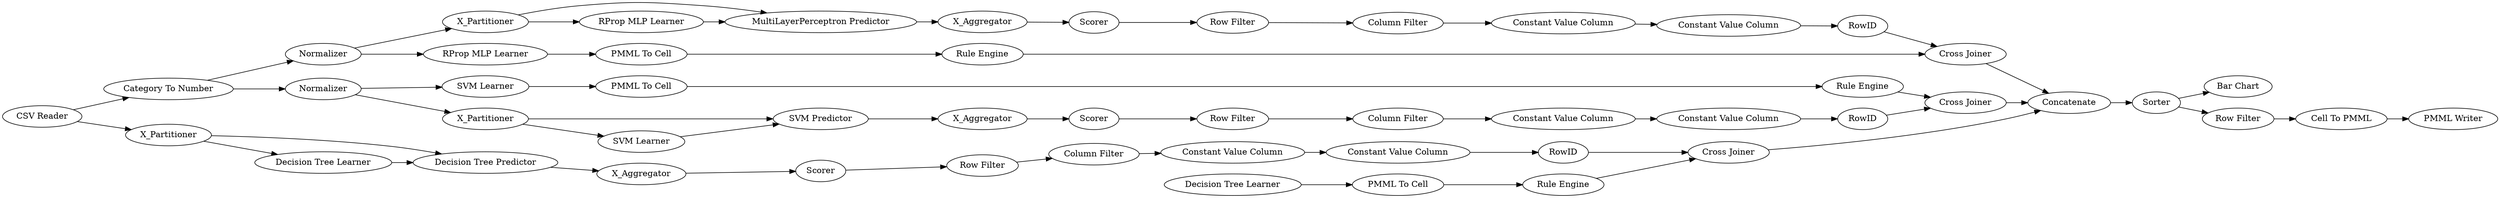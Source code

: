 digraph {
	"8528535939342201779_38" [label="Cross Joiner"]
	"-3294144036330056250_293" [label=RowID]
	"4909902054159993059_28" [label="PMML To Cell"]
	"-6162995693541750382_293" [label=RowID]
	"7075204803187216260_35" [label="Rule Engine"]
	"7075204803187216260_33" [label="SVM Learner"]
	"6533444271231028990_31" [label="Decision Tree Learner"]
	"6533444271231028990_2" [label=X_Partitioner]
	"-4542139229716910979_293" [label=RowID]
	"2689741979980703088_41" [label=Scorer]
	"-4542139229716910979_9" [label="Row Filter"]
	"8528535939342201779_40" [label=Scorer]
	"-3294144036330056250_290" [label="Constant Value Column"]
	"7247051905193278879_62" [label="CSV Reader"]
	"-4542139229716910979_292" [label="Constant Value Column"]
	"-4542139229716910979_290" [label="Constant Value Column"]
	"-3294144036330056250_294" [label="Column Filter"]
	"8528535939342201779_31" [label="RProp MLP Learner"]
	"-97513037385584005_34" [label="Rule Engine"]
	"2689741979980703088_40" [label=Normalizer]
	"2689741979980703088_32" [label="SVM Predictor"]
	"-6162995693541750382_290" [label="Constant Value Column"]
	"6533444271231028990_39" [label=Scorer]
	"-6162995693541750382_9" [label="Row Filter"]
	"4909902054159993059_34" [label="Rule Engine"]
	"6533444271231028990_7" [label=X_Aggregator]
	"2689741979980703088_31" [label="SVM Learner"]
	"8528535939342201779_2" [label=X_Partitioner]
	"7247051905193278879_63" [label="Bar Chart"]
	"-4542139229716910979_294" [label="Column Filter"]
	"8528535939342201779_39" [label=Normalizer]
	"7075204803187216260_34" [label="PMML To Cell"]
	"7247051905193278879_58" [label="Category To Number"]
	"-3294144036330056250_9" [label="Row Filter"]
	"-97513037385584005_22" [label="PMML To Cell"]
	"6533444271231028990_32" [label="Decision Tree Predictor"]
	"7247051905193278879_53" [label="Row Filter"]
	"-6162995693541750382_294" [label="Column Filter"]
	"7247051905193278879_52" [label=Sorter]
	"8528535939342201779_7" [label=X_Aggregator]
	"8528535939342201779_32" [label="MultiLayerPerceptron Predictor"]
	"7247051905193278879_54" [label="Cell To PMML"]
	"4909902054159993059_33" [label="Decision Tree Learner"]
	"6533444271231028990_38" [label="Cross Joiner"]
	"7247051905193278879_61" [label="PMML Writer"]
	"-97513037385584005_35" [label="RProp MLP Learner"]
	"2689741979980703088_2" [label=X_Partitioner]
	"-3294144036330056250_292" [label="Constant Value Column"]
	"7247051905193278879_60" [label=Concatenate]
	"2689741979980703088_7" [label=X_Aggregator]
	"2689741979980703088_39" [label="Cross Joiner"]
	"-6162995693541750382_292" [label="Constant Value Column"]
	"6533444271231028990_2" -> "6533444271231028990_32"
	"2689741979980703088_31" -> "2689741979980703088_32"
	"-6162995693541750382_293" -> "8528535939342201779_38"
	"-3294144036330056250_294" -> "-3294144036330056250_290"
	"6533444271231028990_32" -> "6533444271231028990_7"
	"2689741979980703088_39" -> "7247051905193278879_60"
	"8528535939342201779_31" -> "8528535939342201779_32"
	"7247051905193278879_62" -> "7247051905193278879_58"
	"2689741979980703088_2" -> "2689741979980703088_32"
	"2689741979980703088_7" -> "2689741979980703088_41"
	"7247051905193278879_54" -> "7247051905193278879_61"
	"2689741979980703088_40" -> "7075204803187216260_33"
	"-6162995693541750382_294" -> "-6162995693541750382_290"
	"8528535939342201779_7" -> "8528535939342201779_40"
	"7247051905193278879_53" -> "7247051905193278879_54"
	"-6162995693541750382_292" -> "-6162995693541750382_293"
	"8528535939342201779_2" -> "8528535939342201779_32"
	"-97513037385584005_22" -> "-97513037385584005_34"
	"7075204803187216260_35" -> "2689741979980703088_39"
	"2689741979980703088_32" -> "2689741979980703088_7"
	"-4542139229716910979_290" -> "-4542139229716910979_292"
	"-3294144036330056250_293" -> "6533444271231028990_38"
	"7247051905193278879_52" -> "7247051905193278879_53"
	"-4542139229716910979_293" -> "2689741979980703088_39"
	"8528535939342201779_39" -> "-97513037385584005_35"
	"6533444271231028990_2" -> "6533444271231028990_31"
	"7075204803187216260_33" -> "7075204803187216260_34"
	"-6162995693541750382_290" -> "-6162995693541750382_292"
	"-4542139229716910979_294" -> "-4542139229716910979_290"
	"-3294144036330056250_9" -> "-3294144036330056250_294"
	"6533444271231028990_7" -> "6533444271231028990_39"
	"2689741979980703088_2" -> "2689741979980703088_31"
	"2689741979980703088_41" -> "-4542139229716910979_9"
	"7247051905193278879_62" -> "6533444271231028990_2"
	"7247051905193278879_60" -> "7247051905193278879_52"
	"-3294144036330056250_290" -> "-3294144036330056250_292"
	"7247051905193278879_52" -> "7247051905193278879_63"
	"8528535939342201779_39" -> "8528535939342201779_2"
	"4909902054159993059_34" -> "6533444271231028990_38"
	"8528535939342201779_40" -> "-6162995693541750382_9"
	"8528535939342201779_2" -> "8528535939342201779_31"
	"8528535939342201779_32" -> "8528535939342201779_7"
	"7247051905193278879_58" -> "2689741979980703088_40"
	"7247051905193278879_58" -> "8528535939342201779_39"
	"6533444271231028990_39" -> "-3294144036330056250_9"
	"-6162995693541750382_9" -> "-6162995693541750382_294"
	"4909902054159993059_28" -> "4909902054159993059_34"
	"8528535939342201779_38" -> "7247051905193278879_60"
	"-97513037385584005_34" -> "8528535939342201779_38"
	"6533444271231028990_31" -> "6533444271231028990_32"
	"-3294144036330056250_292" -> "-3294144036330056250_293"
	"-4542139229716910979_292" -> "-4542139229716910979_293"
	"2689741979980703088_40" -> "2689741979980703088_2"
	"-4542139229716910979_9" -> "-4542139229716910979_294"
	"6533444271231028990_38" -> "7247051905193278879_60"
	"-97513037385584005_35" -> "-97513037385584005_22"
	"4909902054159993059_33" -> "4909902054159993059_28"
	"7075204803187216260_34" -> "7075204803187216260_35"
	rankdir=LR
}
